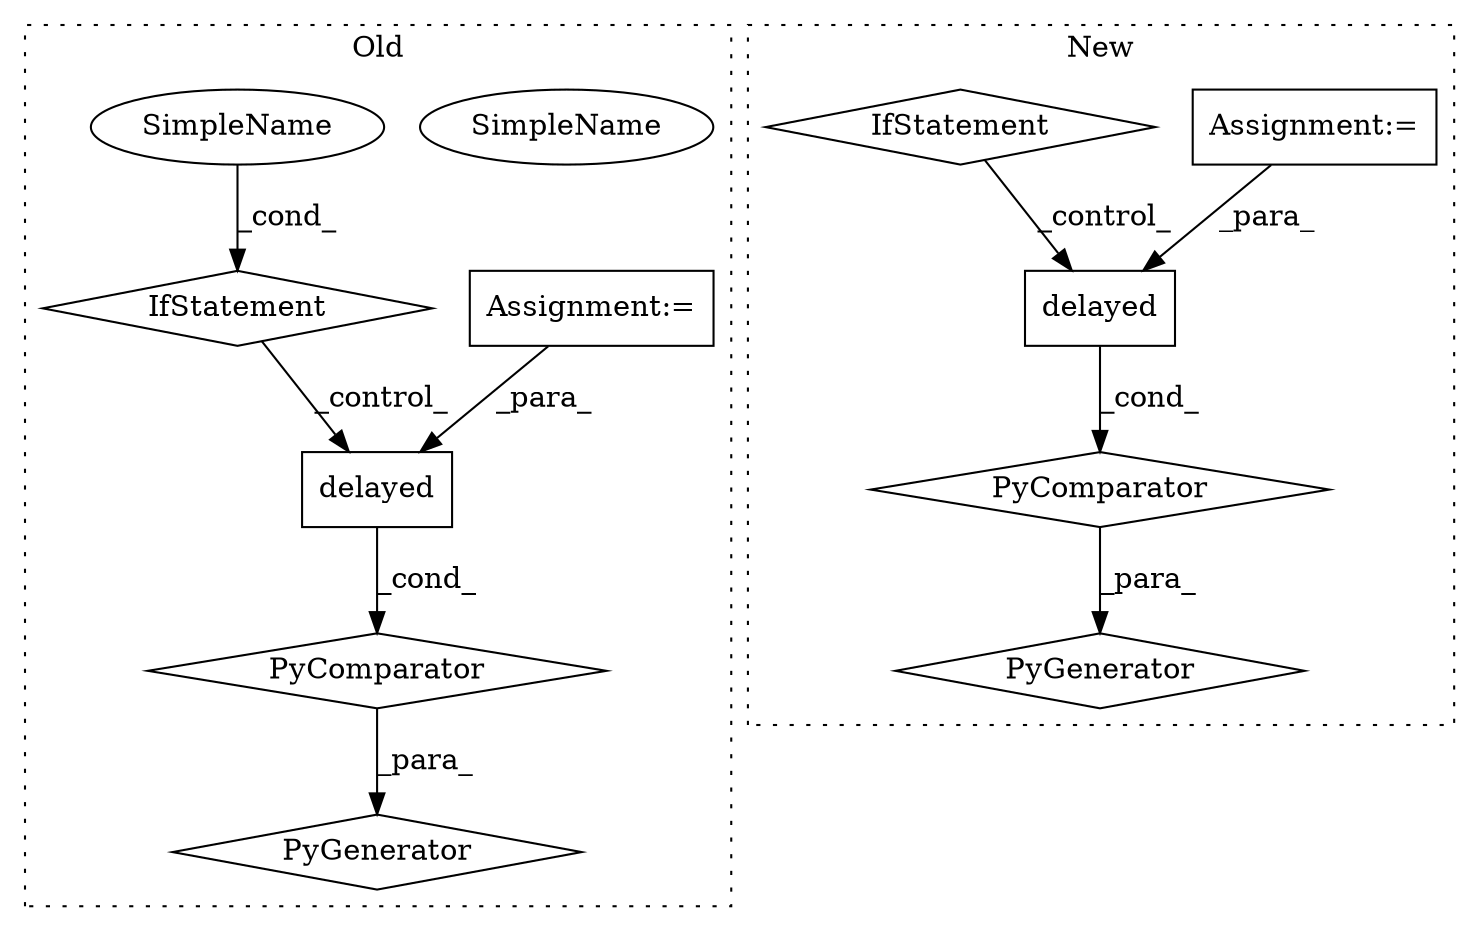 digraph G {
subgraph cluster0 {
1 [label="delayed" a="32" s="13543,13599" l="8,1" shape="box"];
4 [label="Assignment:=" a="7" s="13354" l="1" shape="box"];
5 [label="PyGenerator" a="107" s="13543" l="149" shape="diamond"];
6 [label="PyComparator" a="113" s="13658" l="28" shape="diamond"];
8 [label="IfStatement" a="25" s="13658" l="28" shape="diamond"];
10 [label="SimpleName" a="42" s="13681" l="5" shape="ellipse"];
12 [label="SimpleName" a="42" s="13681" l="5" shape="ellipse"];
label = "Old";
style="dotted";
}
subgraph cluster1 {
2 [label="PyComparator" a="113" s="15055" l="52" shape="diamond"];
3 [label="Assignment:=" a="7" s="14783" l="1" shape="box"];
7 [label="delayed" a="32" s="14960,14979" l="8,1" shape="box"];
9 [label="IfStatement" a="25" s="15055" l="52" shape="diamond"];
11 [label="PyGenerator" a="107" s="14960" l="153" shape="diamond"];
label = "New";
style="dotted";
}
1 -> 6 [label="_cond_"];
2 -> 11 [label="_para_"];
3 -> 7 [label="_para_"];
4 -> 1 [label="_para_"];
6 -> 5 [label="_para_"];
7 -> 2 [label="_cond_"];
8 -> 1 [label="_control_"];
9 -> 7 [label="_control_"];
12 -> 8 [label="_cond_"];
}